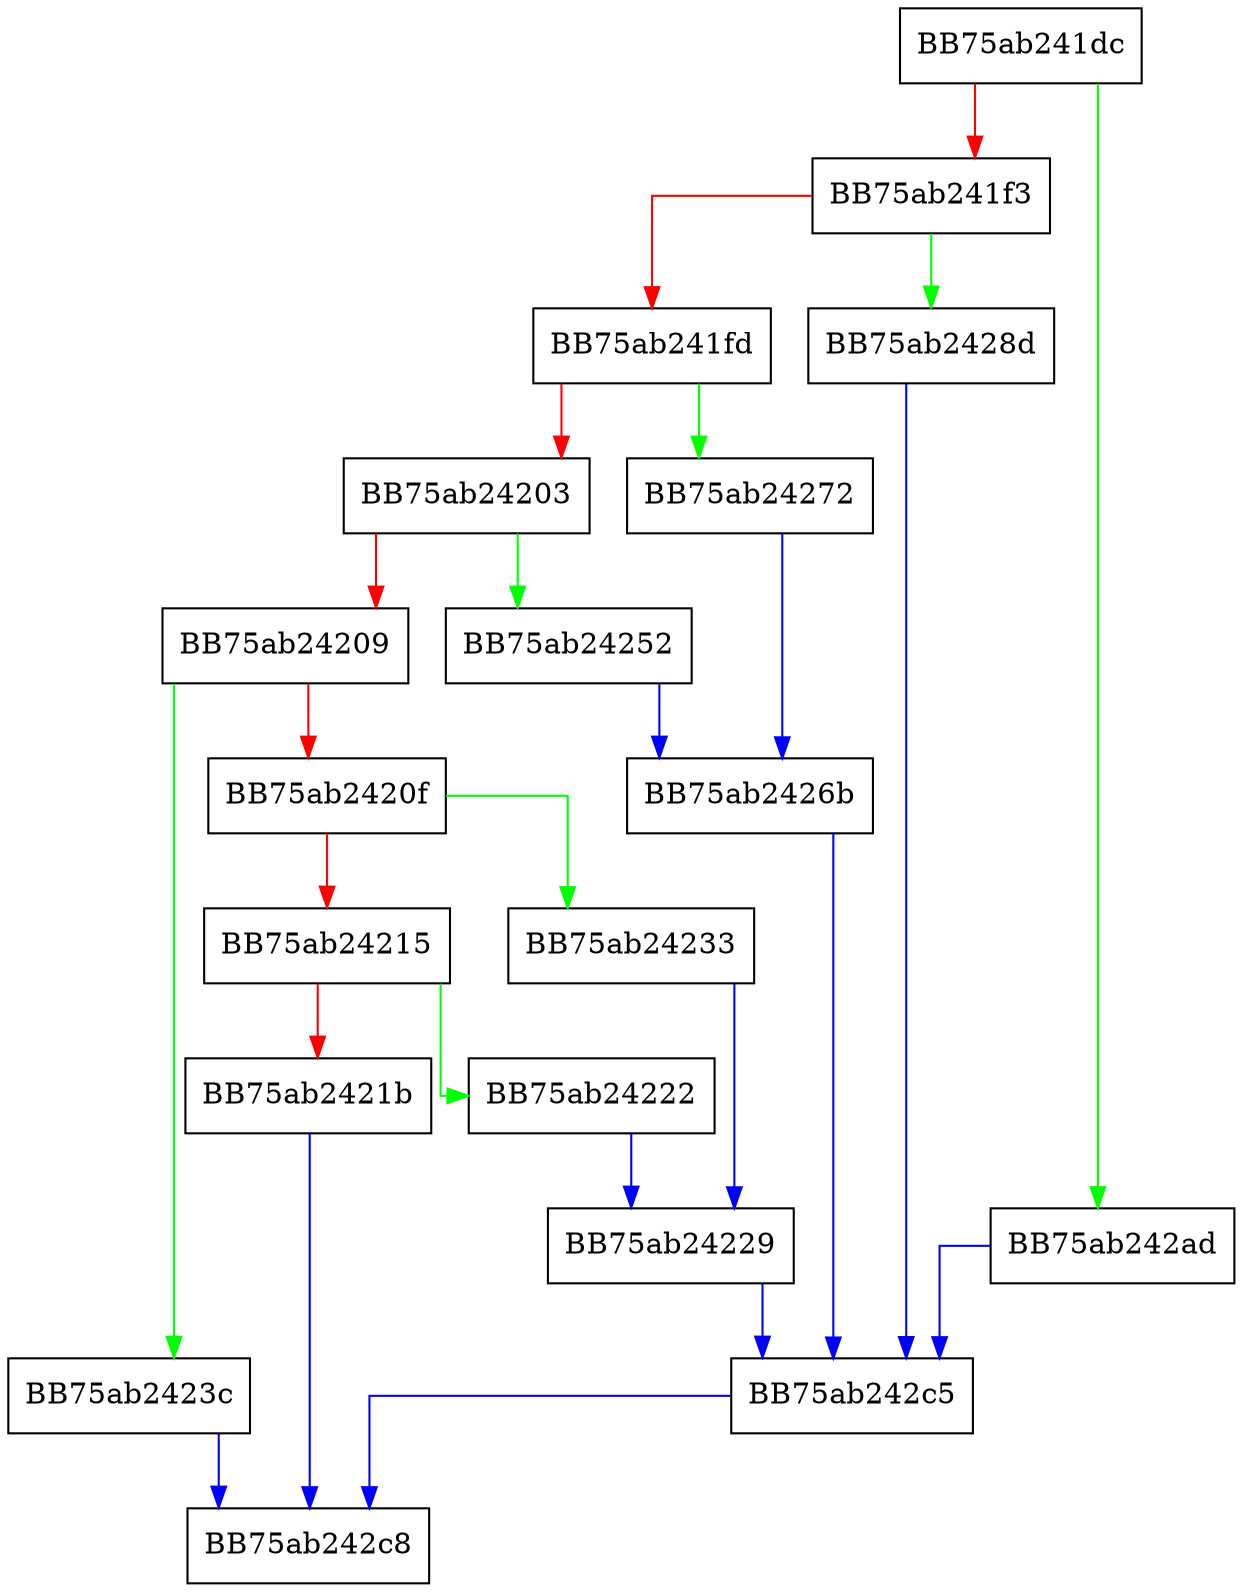 digraph is_valid_utf8 {
  node [shape="box"];
  graph [splines=ortho];
  BB75ab241dc -> BB75ab242ad [color="green"];
  BB75ab241dc -> BB75ab241f3 [color="red"];
  BB75ab241f3 -> BB75ab2428d [color="green"];
  BB75ab241f3 -> BB75ab241fd [color="red"];
  BB75ab241fd -> BB75ab24272 [color="green"];
  BB75ab241fd -> BB75ab24203 [color="red"];
  BB75ab24203 -> BB75ab24252 [color="green"];
  BB75ab24203 -> BB75ab24209 [color="red"];
  BB75ab24209 -> BB75ab2423c [color="green"];
  BB75ab24209 -> BB75ab2420f [color="red"];
  BB75ab2420f -> BB75ab24233 [color="green"];
  BB75ab2420f -> BB75ab24215 [color="red"];
  BB75ab24215 -> BB75ab24222 [color="green"];
  BB75ab24215 -> BB75ab2421b [color="red"];
  BB75ab2421b -> BB75ab242c8 [color="blue"];
  BB75ab24222 -> BB75ab24229 [color="blue"];
  BB75ab24229 -> BB75ab242c5 [color="blue"];
  BB75ab24233 -> BB75ab24229 [color="blue"];
  BB75ab2423c -> BB75ab242c8 [color="blue"];
  BB75ab24252 -> BB75ab2426b [color="blue"];
  BB75ab2426b -> BB75ab242c5 [color="blue"];
  BB75ab24272 -> BB75ab2426b [color="blue"];
  BB75ab2428d -> BB75ab242c5 [color="blue"];
  BB75ab242ad -> BB75ab242c5 [color="blue"];
  BB75ab242c5 -> BB75ab242c8 [color="blue"];
}